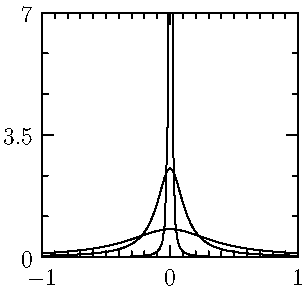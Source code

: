 /*
 * delta.asy - draw several approximations of the delta fcn
 */

import graph;
size(2inch, IgnoreAspect);

real k;
real f(real x) {
  return k / pi / (k^2+x^2);
};

k=0.400; draw(graph(f,-1,1), "$k=$" + string(k));
k=0.125; draw(graph(f,-1,1), "$k=$" + string(k));
k=0.005; draw(graph(f,-1,1), "$k=$" + string(k));

ylimits(0,7, Crop);
xaxis("", BottomTop, LeftTicks);
yaxis("", LeftRight, RightTicks);
